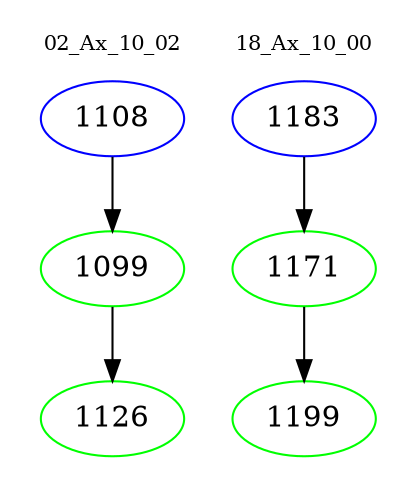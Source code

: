 digraph{
subgraph cluster_0 {
color = white
label = "02_Ax_10_02";
fontsize=10;
T0_1108 [label="1108", color="blue"]
T0_1108 -> T0_1099 [color="black"]
T0_1099 [label="1099", color="green"]
T0_1099 -> T0_1126 [color="black"]
T0_1126 [label="1126", color="green"]
}
subgraph cluster_1 {
color = white
label = "18_Ax_10_00";
fontsize=10;
T1_1183 [label="1183", color="blue"]
T1_1183 -> T1_1171 [color="black"]
T1_1171 [label="1171", color="green"]
T1_1171 -> T1_1199 [color="black"]
T1_1199 [label="1199", color="green"]
}
}
